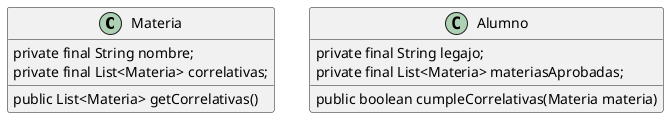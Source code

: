 @startuml
class Materia{
    private final String nombre;
    private final List<Materia> correlativas;

    public List<Materia> getCorrelativas()
}

class Alumno{
    private final String legajo;
    private final List<Materia> materiasAprobadas;

    public boolean cumpleCorrelativas(Materia materia)
}


'class Inscripcion{
'
'    private final Alumno alumno;
'    private final List<Materia> materiasSolicitadas;
'
'
'    public boolean aprobada()
'}

@enduml